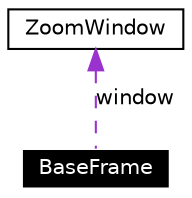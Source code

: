 digraph G
{
  edge [fontname="Helvetica",fontsize=10,labelfontname="Helvetica",labelfontsize=10];
  node [fontname="Helvetica",fontsize=10,shape=record];
  Node1 [label="BaseFrame",height=0.2,width=0.4,color="white", fillcolor="black", style="filled" fontcolor="white"];
  Node2 -> Node1 [dir=back,color="darkorchid3",fontsize=10,style="dashed",label="window",fontname="Helvetica"];
  Node2 [label="ZoomWindow",height=0.2,width=0.4,color="black", fillcolor="white", style="filled",URL="$classZoomWindow.html"];
}
